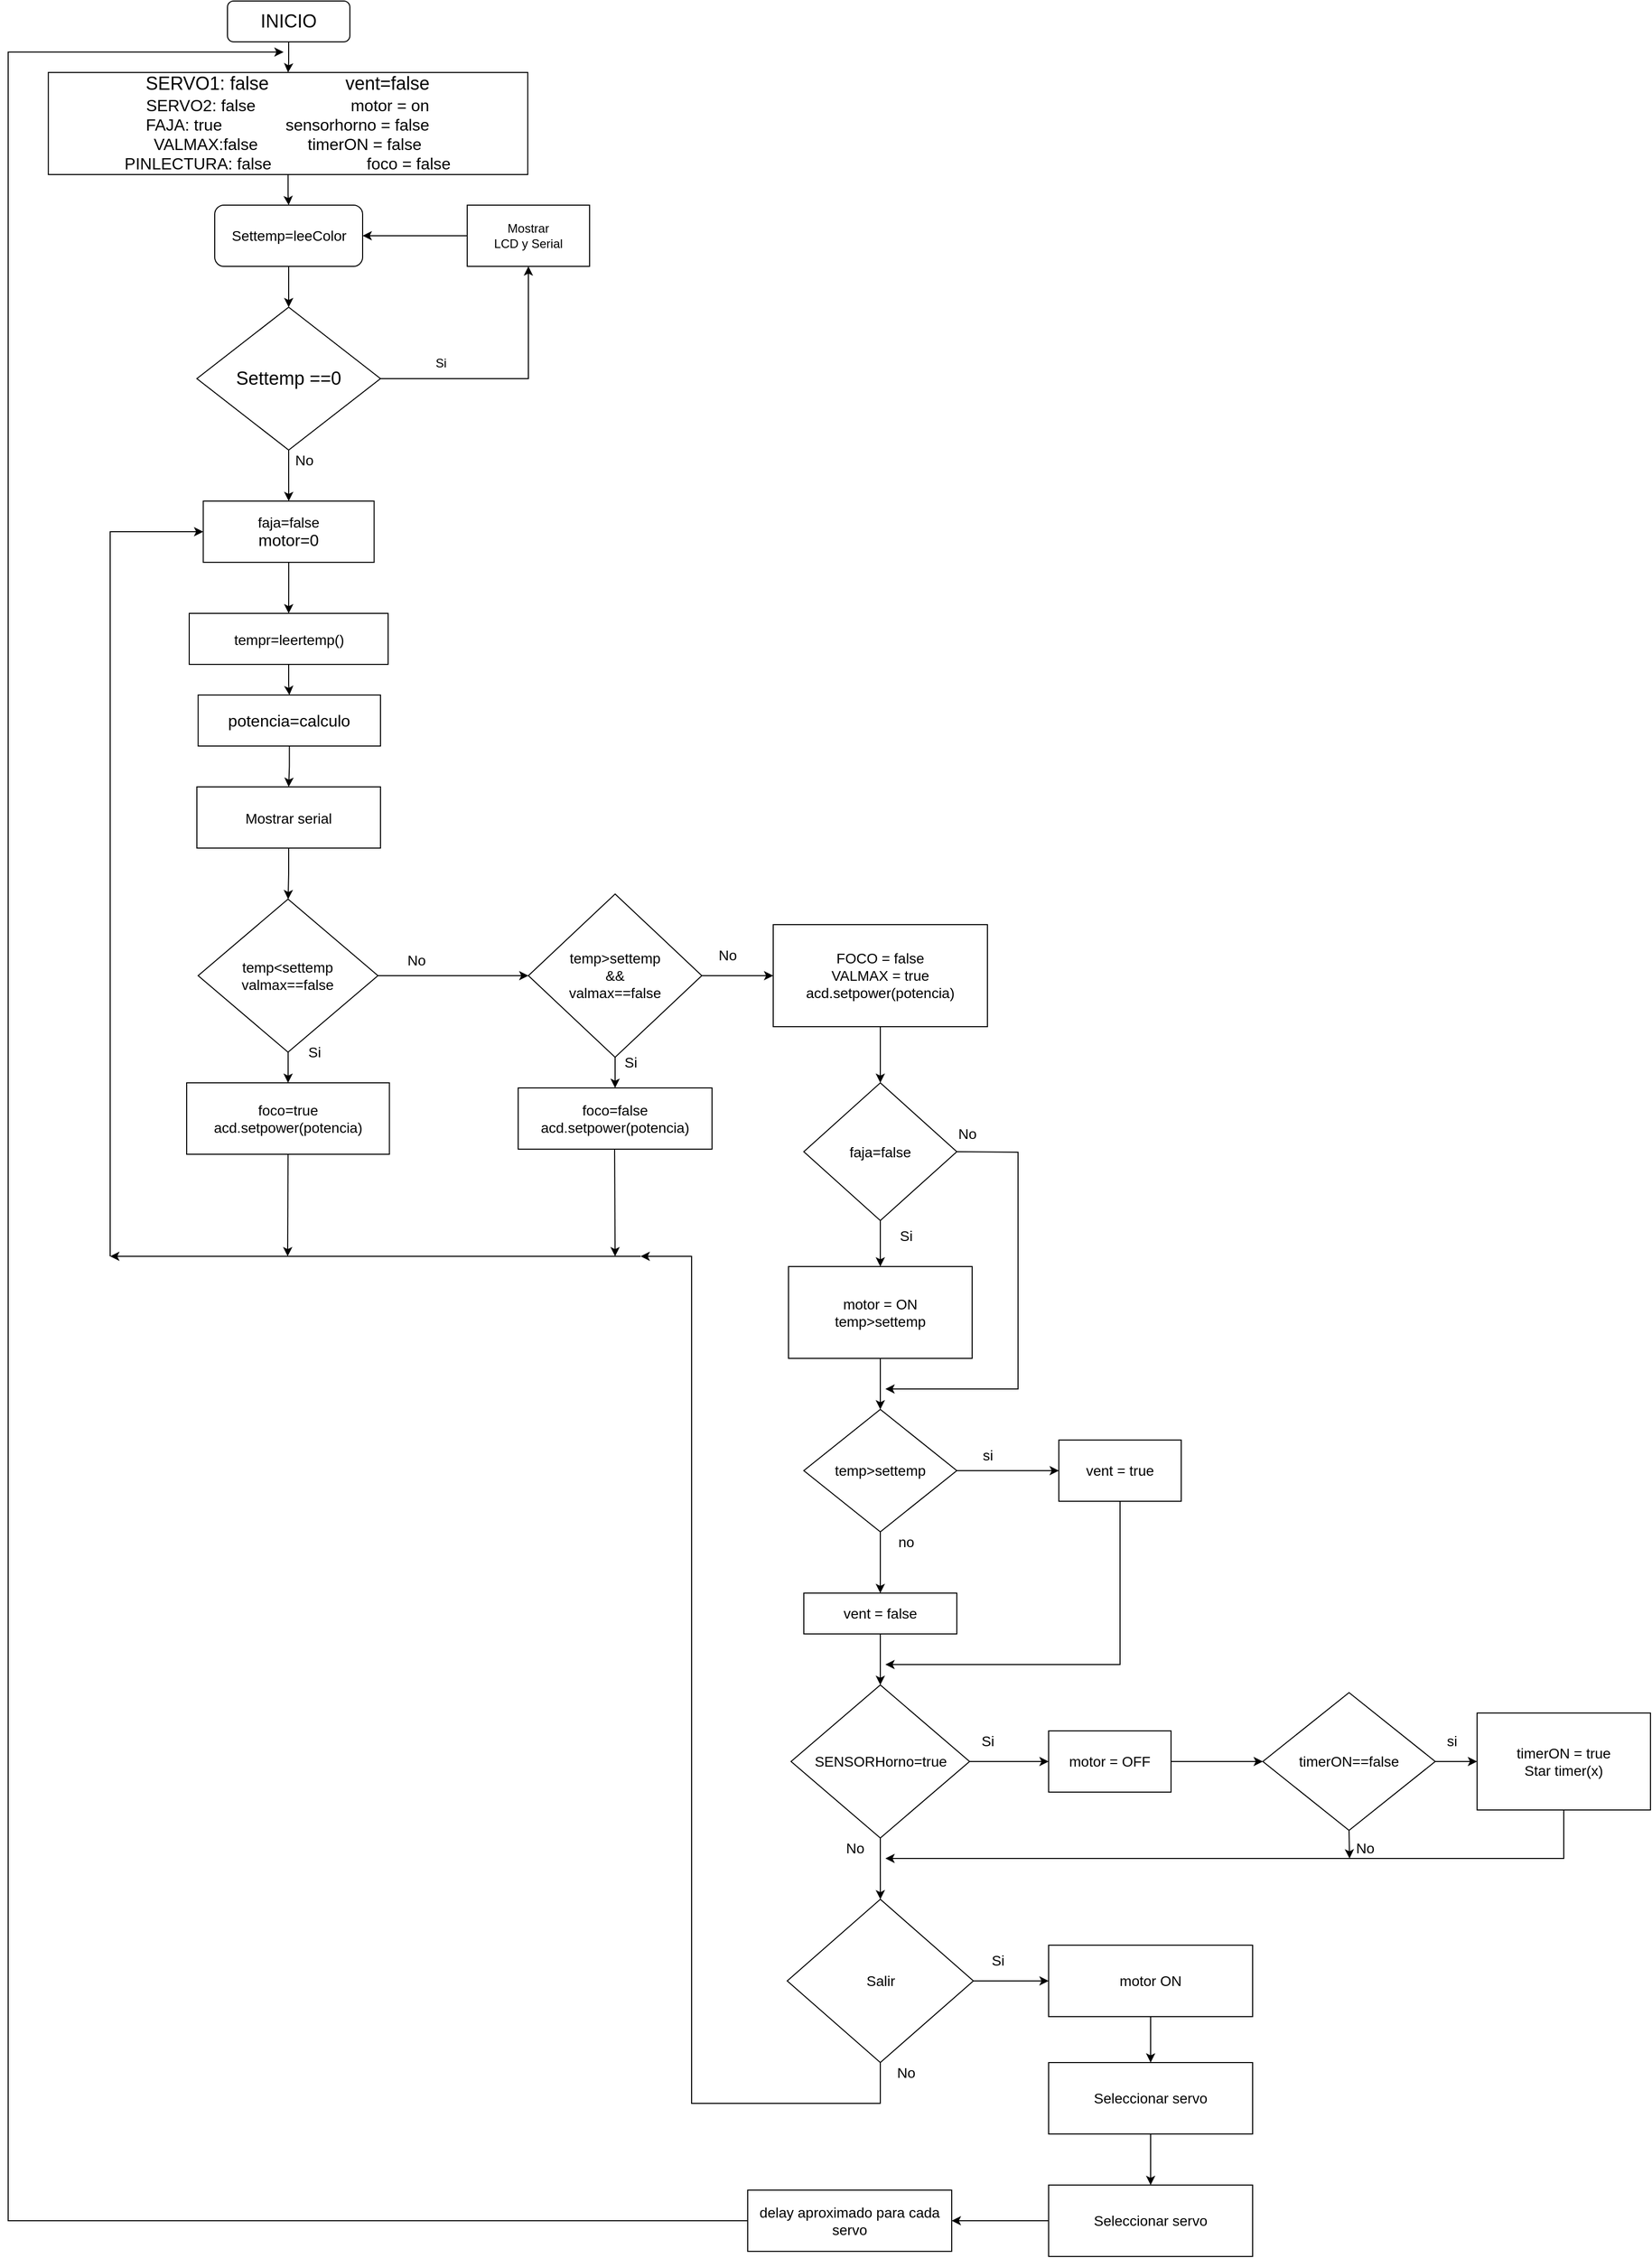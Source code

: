 <mxfile version="20.7.4" type="github">
  <diagram id="C5RBs43oDa-KdzZeNtuy" name="Page-1">
    <mxGraphModel dx="2920" dy="978" grid="1" gridSize="10" guides="1" tooltips="1" connect="1" arrows="1" fold="1" page="1" pageScale="1" pageWidth="827" pageHeight="1169" math="0" shadow="0">
      <root>
        <mxCell id="WIyWlLk6GJQsqaUBKTNV-0" />
        <mxCell id="WIyWlLk6GJQsqaUBKTNV-1" parent="WIyWlLk6GJQsqaUBKTNV-0" />
        <mxCell id="nm-F5k_453cfZgfedOA1-0" value="" style="edgeStyle=orthogonalEdgeStyle;rounded=0;orthogonalLoop=1;jettySize=auto;html=1;" edge="1" parent="WIyWlLk6GJQsqaUBKTNV-1" source="WIyWlLk6GJQsqaUBKTNV-3" target="rxqL98WyF1DrbrfzbTBV-0">
          <mxGeometry relative="1" as="geometry" />
        </mxCell>
        <mxCell id="WIyWlLk6GJQsqaUBKTNV-3" value="&lt;font style=&quot;font-size: 18px;&quot;&gt;INICIO &lt;/font&gt;" style="rounded=1;whiteSpace=wrap;html=1;fontSize=12;glass=0;strokeWidth=1;shadow=0;" parent="WIyWlLk6GJQsqaUBKTNV-1" vertex="1">
          <mxGeometry x="185" y="80" width="120" height="40" as="geometry" />
        </mxCell>
        <mxCell id="nm-F5k_453cfZgfedOA1-1" value="" style="edgeStyle=orthogonalEdgeStyle;rounded=0;orthogonalLoop=1;jettySize=auto;html=1;" edge="1" parent="WIyWlLk6GJQsqaUBKTNV-1" source="rxqL98WyF1DrbrfzbTBV-0" target="rxqL98WyF1DrbrfzbTBV-1">
          <mxGeometry relative="1" as="geometry" />
        </mxCell>
        <mxCell id="rxqL98WyF1DrbrfzbTBV-0" value="&lt;div&gt;&lt;font style=&quot;font-size: 18px;&quot;&gt;&lt;font style=&quot;font-size: 18px;&quot;&gt;SERVO1: false&lt;/font&gt; &amp;nbsp; &amp;nbsp; &amp;nbsp; &amp;nbsp; &amp;nbsp;&amp;nbsp; &amp;nbsp;&amp;nbsp; vent=false&lt;br&gt;&lt;/font&gt;&lt;/div&gt;&lt;div&gt;&lt;font size=&quot;3&quot;&gt;SERVO2: false&amp;nbsp;&amp;nbsp;&amp;nbsp;&amp;nbsp;&amp;nbsp;&amp;nbsp;&amp;nbsp;&amp;nbsp;&amp;nbsp;&amp;nbsp; &amp;nbsp;&amp;nbsp; &amp;nbsp;&amp;nbsp;&amp;nbsp;&amp;nbsp;&amp;nbsp;&amp;nbsp; motor = on &lt;br&gt;&lt;/font&gt;&lt;/div&gt;&lt;div&gt;&lt;font size=&quot;3&quot;&gt;FAJA: true&amp;nbsp;&amp;nbsp;&amp;nbsp;&amp;nbsp;&amp;nbsp;&amp;nbsp;&amp;nbsp;&amp;nbsp;&amp;nbsp;&amp;nbsp;&amp;nbsp;&amp;nbsp;&amp;nbsp; sensorhorno = false &lt;br&gt;&lt;/font&gt;&lt;/div&gt;&lt;div&gt;&lt;font size=&quot;3&quot;&gt;VALMAX:false&amp;nbsp; &amp;nbsp; &amp;nbsp; &amp;nbsp; &amp;nbsp;&amp;nbsp; timerON = false&lt;br&gt;&lt;/font&gt;&lt;/div&gt;&lt;div&gt;&lt;font size=&quot;3&quot;&gt;PINLECTURA: false&amp;nbsp;&amp;nbsp;&amp;nbsp;&amp;nbsp;&amp;nbsp;&amp;nbsp;&amp;nbsp;&amp;nbsp;&amp;nbsp;&amp;nbsp;&amp;nbsp;&amp;nbsp;&amp;nbsp;&amp;nbsp;&amp;nbsp;&amp;nbsp;&amp;nbsp;&amp;nbsp;&amp;nbsp;&amp;nbsp; foco = false&lt;br&gt;&lt;/font&gt;&lt;/div&gt;" style="rounded=0;whiteSpace=wrap;html=1;" parent="WIyWlLk6GJQsqaUBKTNV-1" vertex="1">
          <mxGeometry x="9.38" y="150" width="470" height="100" as="geometry" />
        </mxCell>
        <mxCell id="nm-F5k_453cfZgfedOA1-2" value="" style="edgeStyle=orthogonalEdgeStyle;rounded=0;orthogonalLoop=1;jettySize=auto;html=1;" edge="1" parent="WIyWlLk6GJQsqaUBKTNV-1" source="rxqL98WyF1DrbrfzbTBV-1" target="rxqL98WyF1DrbrfzbTBV-2">
          <mxGeometry relative="1" as="geometry" />
        </mxCell>
        <mxCell id="rxqL98WyF1DrbrfzbTBV-1" value="&lt;font style=&quot;font-size: 14px;&quot;&gt;Settemp=leeColor&lt;/font&gt;" style="rounded=1;whiteSpace=wrap;html=1;" parent="WIyWlLk6GJQsqaUBKTNV-1" vertex="1">
          <mxGeometry x="172.5" y="280" width="145" height="60" as="geometry" />
        </mxCell>
        <mxCell id="nm-F5k_453cfZgfedOA1-4" value="" style="edgeStyle=orthogonalEdgeStyle;rounded=0;orthogonalLoop=1;jettySize=auto;html=1;" edge="1" parent="WIyWlLk6GJQsqaUBKTNV-1" source="rxqL98WyF1DrbrfzbTBV-2" target="nm-F5k_453cfZgfedOA1-3">
          <mxGeometry relative="1" as="geometry" />
        </mxCell>
        <mxCell id="nm-F5k_453cfZgfedOA1-10" value="" style="edgeStyle=orthogonalEdgeStyle;rounded=0;orthogonalLoop=1;jettySize=auto;html=1;" edge="1" parent="WIyWlLk6GJQsqaUBKTNV-1" source="rxqL98WyF1DrbrfzbTBV-2" target="nm-F5k_453cfZgfedOA1-9">
          <mxGeometry relative="1" as="geometry" />
        </mxCell>
        <mxCell id="rxqL98WyF1DrbrfzbTBV-2" value="&lt;font style=&quot;font-size: 18px;&quot;&gt;Settemp ==0&lt;/font&gt;" style="rhombus;whiteSpace=wrap;html=1;" parent="WIyWlLk6GJQsqaUBKTNV-1" vertex="1">
          <mxGeometry x="155" y="380" width="180" height="140" as="geometry" />
        </mxCell>
        <mxCell id="nm-F5k_453cfZgfedOA1-7" value="" style="edgeStyle=orthogonalEdgeStyle;rounded=0;orthogonalLoop=1;jettySize=auto;html=1;" edge="1" parent="WIyWlLk6GJQsqaUBKTNV-1" source="nm-F5k_453cfZgfedOA1-3" target="rxqL98WyF1DrbrfzbTBV-1">
          <mxGeometry relative="1" as="geometry" />
        </mxCell>
        <mxCell id="nm-F5k_453cfZgfedOA1-3" value="&lt;div&gt;Mostrar &lt;br&gt;&lt;/div&gt;&lt;div&gt;LCD y Serial&lt;br&gt;&lt;/div&gt;" style="rounded=0;whiteSpace=wrap;html=1;" vertex="1" parent="WIyWlLk6GJQsqaUBKTNV-1">
          <mxGeometry x="420" y="280" width="120" height="60" as="geometry" />
        </mxCell>
        <mxCell id="nm-F5k_453cfZgfedOA1-8" value="Si" style="text;html=1;align=center;verticalAlign=middle;resizable=0;points=[];autosize=1;strokeColor=none;fillColor=none;" vertex="1" parent="WIyWlLk6GJQsqaUBKTNV-1">
          <mxGeometry x="379" y="420" width="30" height="30" as="geometry" />
        </mxCell>
        <mxCell id="nm-F5k_453cfZgfedOA1-14" value="" style="edgeStyle=orthogonalEdgeStyle;rounded=0;orthogonalLoop=1;jettySize=auto;html=1;fontSize=12;" edge="1" parent="WIyWlLk6GJQsqaUBKTNV-1" source="nm-F5k_453cfZgfedOA1-9" target="nm-F5k_453cfZgfedOA1-11">
          <mxGeometry relative="1" as="geometry" />
        </mxCell>
        <mxCell id="nm-F5k_453cfZgfedOA1-9" value="&lt;div&gt;&lt;font style=&quot;font-size: 14px;&quot;&gt;faja=false&lt;/font&gt;&lt;/div&gt;&lt;div&gt;&lt;font size=&quot;3&quot;&gt;motor=0&lt;/font&gt;&lt;/div&gt;" style="rounded=0;whiteSpace=wrap;html=1;" vertex="1" parent="WIyWlLk6GJQsqaUBKTNV-1">
          <mxGeometry x="161.25" y="570" width="167.5" height="60" as="geometry" />
        </mxCell>
        <mxCell id="nm-F5k_453cfZgfedOA1-15" value="" style="edgeStyle=orthogonalEdgeStyle;rounded=0;orthogonalLoop=1;jettySize=auto;html=1;fontSize=12;" edge="1" parent="WIyWlLk6GJQsqaUBKTNV-1" source="nm-F5k_453cfZgfedOA1-11" target="nm-F5k_453cfZgfedOA1-12">
          <mxGeometry relative="1" as="geometry" />
        </mxCell>
        <mxCell id="nm-F5k_453cfZgfedOA1-11" value="&lt;font style=&quot;font-size: 14px;&quot;&gt;tempr=leertemp()&lt;/font&gt;" style="rounded=0;whiteSpace=wrap;html=1;fontSize=18;" vertex="1" parent="WIyWlLk6GJQsqaUBKTNV-1">
          <mxGeometry x="147.5" y="680" width="195" height="50" as="geometry" />
        </mxCell>
        <mxCell id="nm-F5k_453cfZgfedOA1-16" value="" style="edgeStyle=orthogonalEdgeStyle;rounded=0;orthogonalLoop=1;jettySize=auto;html=1;fontSize=12;" edge="1" parent="WIyWlLk6GJQsqaUBKTNV-1" source="nm-F5k_453cfZgfedOA1-12" target="nm-F5k_453cfZgfedOA1-13">
          <mxGeometry relative="1" as="geometry" />
        </mxCell>
        <mxCell id="nm-F5k_453cfZgfedOA1-12" value="&lt;font size=&quot;3&quot;&gt;potencia=calculo&lt;/font&gt;" style="rounded=0;whiteSpace=wrap;html=1;fontSize=18;" vertex="1" parent="WIyWlLk6GJQsqaUBKTNV-1">
          <mxGeometry x="156.25" y="760" width="178.75" height="50" as="geometry" />
        </mxCell>
        <mxCell id="nm-F5k_453cfZgfedOA1-18" value="" style="edgeStyle=orthogonalEdgeStyle;rounded=0;orthogonalLoop=1;jettySize=auto;html=1;fontSize=14;" edge="1" parent="WIyWlLk6GJQsqaUBKTNV-1" source="nm-F5k_453cfZgfedOA1-13" target="nm-F5k_453cfZgfedOA1-17">
          <mxGeometry relative="1" as="geometry" />
        </mxCell>
        <mxCell id="nm-F5k_453cfZgfedOA1-13" value="&lt;font style=&quot;font-size: 14px;&quot;&gt;Mostrar serial&lt;/font&gt;" style="rounded=0;whiteSpace=wrap;html=1;fontSize=18;" vertex="1" parent="WIyWlLk6GJQsqaUBKTNV-1">
          <mxGeometry x="155" y="850" width="180" height="60" as="geometry" />
        </mxCell>
        <mxCell id="nm-F5k_453cfZgfedOA1-20" value="" style="edgeStyle=orthogonalEdgeStyle;rounded=0;orthogonalLoop=1;jettySize=auto;html=1;fontSize=14;" edge="1" parent="WIyWlLk6GJQsqaUBKTNV-1" source="nm-F5k_453cfZgfedOA1-17" target="nm-F5k_453cfZgfedOA1-19">
          <mxGeometry relative="1" as="geometry" />
        </mxCell>
        <mxCell id="nm-F5k_453cfZgfedOA1-22" value="" style="edgeStyle=orthogonalEdgeStyle;rounded=0;orthogonalLoop=1;jettySize=auto;html=1;fontSize=14;" edge="1" parent="WIyWlLk6GJQsqaUBKTNV-1" source="nm-F5k_453cfZgfedOA1-17" target="nm-F5k_453cfZgfedOA1-21">
          <mxGeometry relative="1" as="geometry" />
        </mxCell>
        <mxCell id="nm-F5k_453cfZgfedOA1-17" value="&lt;div&gt;temp&amp;lt;settemp&lt;/div&gt;&lt;div&gt;valmax==false&lt;br&gt;&lt;/div&gt;" style="rhombus;whiteSpace=wrap;html=1;fontSize=14;" vertex="1" parent="WIyWlLk6GJQsqaUBKTNV-1">
          <mxGeometry x="156.25" y="960" width="176.25" height="150" as="geometry" />
        </mxCell>
        <mxCell id="nm-F5k_453cfZgfedOA1-19" value="&lt;div&gt;foco=true &lt;br&gt;&lt;/div&gt;&lt;div&gt;acd.setpower(potencia)&lt;br&gt;&lt;/div&gt;" style="rounded=0;whiteSpace=wrap;html=1;fontSize=14;" vertex="1" parent="WIyWlLk6GJQsqaUBKTNV-1">
          <mxGeometry x="145" y="1140" width="198.75" height="70" as="geometry" />
        </mxCell>
        <mxCell id="nm-F5k_453cfZgfedOA1-24" value="" style="edgeStyle=orthogonalEdgeStyle;rounded=0;orthogonalLoop=1;jettySize=auto;html=1;fontSize=14;" edge="1" parent="WIyWlLk6GJQsqaUBKTNV-1" source="nm-F5k_453cfZgfedOA1-21" target="nm-F5k_453cfZgfedOA1-23">
          <mxGeometry relative="1" as="geometry" />
        </mxCell>
        <mxCell id="nm-F5k_453cfZgfedOA1-32" value="" style="edgeStyle=orthogonalEdgeStyle;rounded=0;orthogonalLoop=1;jettySize=auto;html=1;fontSize=14;" edge="1" parent="WIyWlLk6GJQsqaUBKTNV-1" source="nm-F5k_453cfZgfedOA1-21" target="nm-F5k_453cfZgfedOA1-25">
          <mxGeometry relative="1" as="geometry" />
        </mxCell>
        <mxCell id="nm-F5k_453cfZgfedOA1-21" value="&lt;div&gt;temp&amp;gt;settemp&lt;/div&gt;&lt;div&gt;&amp;amp;&amp;amp;&lt;/div&gt;&lt;div&gt;valmax==false&lt;br&gt;&lt;/div&gt;" style="rhombus;whiteSpace=wrap;html=1;fontSize=14;" vertex="1" parent="WIyWlLk6GJQsqaUBKTNV-1">
          <mxGeometry x="480" y="955" width="170" height="160" as="geometry" />
        </mxCell>
        <mxCell id="nm-F5k_453cfZgfedOA1-23" value="&lt;div&gt;foco=false&lt;/div&gt;&lt;div&gt;acd.setpower(potencia)&lt;br&gt;&lt;/div&gt;" style="rounded=0;whiteSpace=wrap;html=1;fontSize=14;" vertex="1" parent="WIyWlLk6GJQsqaUBKTNV-1">
          <mxGeometry x="470" y="1145" width="190" height="60" as="geometry" />
        </mxCell>
        <mxCell id="nm-F5k_453cfZgfedOA1-33" value="" style="edgeStyle=orthogonalEdgeStyle;rounded=0;orthogonalLoop=1;jettySize=auto;html=1;fontSize=14;" edge="1" parent="WIyWlLk6GJQsqaUBKTNV-1" source="nm-F5k_453cfZgfedOA1-25" target="nm-F5k_453cfZgfedOA1-28">
          <mxGeometry relative="1" as="geometry" />
        </mxCell>
        <mxCell id="nm-F5k_453cfZgfedOA1-25" value="&lt;div&gt;FOCO = false &lt;br&gt;&lt;/div&gt;&lt;div&gt;VALMAX = true&lt;br&gt;&lt;/div&gt;&lt;div&gt;acd.setpower(potencia)&lt;br&gt;&lt;/div&gt;" style="rounded=0;whiteSpace=wrap;html=1;fontSize=14;" vertex="1" parent="WIyWlLk6GJQsqaUBKTNV-1">
          <mxGeometry x="720" y="985" width="210" height="100" as="geometry" />
        </mxCell>
        <mxCell id="nm-F5k_453cfZgfedOA1-45" value="" style="edgeStyle=orthogonalEdgeStyle;rounded=0;orthogonalLoop=1;jettySize=auto;html=1;fontSize=14;" edge="1" parent="WIyWlLk6GJQsqaUBKTNV-1" source="nm-F5k_453cfZgfedOA1-26" target="nm-F5k_453cfZgfedOA1-44">
          <mxGeometry relative="1" as="geometry" />
        </mxCell>
        <mxCell id="nm-F5k_453cfZgfedOA1-49" value="" style="edgeStyle=orthogonalEdgeStyle;rounded=0;orthogonalLoop=1;jettySize=auto;html=1;fontSize=14;" edge="1" parent="WIyWlLk6GJQsqaUBKTNV-1" source="nm-F5k_453cfZgfedOA1-26" target="nm-F5k_453cfZgfedOA1-48">
          <mxGeometry relative="1" as="geometry" />
        </mxCell>
        <mxCell id="nm-F5k_453cfZgfedOA1-26" value="temp&amp;gt;settemp" style="rhombus;whiteSpace=wrap;html=1;fontSize=14;" vertex="1" parent="WIyWlLk6GJQsqaUBKTNV-1">
          <mxGeometry x="750" y="1460" width="150" height="120" as="geometry" />
        </mxCell>
        <mxCell id="nm-F5k_453cfZgfedOA1-35" value="" style="edgeStyle=orthogonalEdgeStyle;rounded=0;orthogonalLoop=1;jettySize=auto;html=1;fontSize=14;" edge="1" parent="WIyWlLk6GJQsqaUBKTNV-1" source="nm-F5k_453cfZgfedOA1-28" target="nm-F5k_453cfZgfedOA1-34">
          <mxGeometry relative="1" as="geometry" />
        </mxCell>
        <mxCell id="nm-F5k_453cfZgfedOA1-28" value="faja=false" style="rhombus;whiteSpace=wrap;html=1;fontSize=14;" vertex="1" parent="WIyWlLk6GJQsqaUBKTNV-1">
          <mxGeometry x="750" y="1140" width="150" height="135" as="geometry" />
        </mxCell>
        <mxCell id="nm-F5k_453cfZgfedOA1-31" value="No" style="text;html=1;align=center;verticalAlign=middle;resizable=0;points=[];autosize=1;strokeColor=none;fillColor=none;fontSize=14;" vertex="1" parent="WIyWlLk6GJQsqaUBKTNV-1">
          <mxGeometry x="240" y="515" width="40" height="30" as="geometry" />
        </mxCell>
        <mxCell id="nm-F5k_453cfZgfedOA1-36" value="" style="edgeStyle=orthogonalEdgeStyle;rounded=0;orthogonalLoop=1;jettySize=auto;html=1;fontSize=14;" edge="1" parent="WIyWlLk6GJQsqaUBKTNV-1" source="nm-F5k_453cfZgfedOA1-34" target="nm-F5k_453cfZgfedOA1-26">
          <mxGeometry relative="1" as="geometry" />
        </mxCell>
        <mxCell id="nm-F5k_453cfZgfedOA1-34" value="&lt;div&gt;motor = ON&lt;/div&gt;&lt;div&gt;temp&amp;gt;settemp&lt;br&gt;&lt;/div&gt;" style="rounded=0;whiteSpace=wrap;html=1;fontSize=14;" vertex="1" parent="WIyWlLk6GJQsqaUBKTNV-1">
          <mxGeometry x="735" y="1320" width="180" height="90" as="geometry" />
        </mxCell>
        <mxCell id="nm-F5k_453cfZgfedOA1-43" value="" style="endArrow=classic;html=1;rounded=0;fontSize=14;exitX=1;exitY=0.5;exitDx=0;exitDy=0;" edge="1" parent="WIyWlLk6GJQsqaUBKTNV-1" source="nm-F5k_453cfZgfedOA1-28">
          <mxGeometry width="50" height="50" relative="1" as="geometry">
            <mxPoint x="920" y="1270" as="sourcePoint" />
            <mxPoint x="830" y="1440" as="targetPoint" />
            <Array as="points">
              <mxPoint x="960" y="1208" />
              <mxPoint x="960" y="1440" />
            </Array>
          </mxGeometry>
        </mxCell>
        <mxCell id="nm-F5k_453cfZgfedOA1-47" value="" style="edgeStyle=orthogonalEdgeStyle;rounded=0;orthogonalLoop=1;jettySize=auto;html=1;fontSize=14;" edge="1" parent="WIyWlLk6GJQsqaUBKTNV-1" source="nm-F5k_453cfZgfedOA1-44" target="nm-F5k_453cfZgfedOA1-46">
          <mxGeometry relative="1" as="geometry" />
        </mxCell>
        <mxCell id="nm-F5k_453cfZgfedOA1-44" value="vent = false" style="rounded=0;whiteSpace=wrap;html=1;fontSize=14;" vertex="1" parent="WIyWlLk6GJQsqaUBKTNV-1">
          <mxGeometry x="750" y="1640" width="150" height="40" as="geometry" />
        </mxCell>
        <mxCell id="nm-F5k_453cfZgfedOA1-61" value="" style="edgeStyle=orthogonalEdgeStyle;rounded=0;orthogonalLoop=1;jettySize=auto;html=1;fontSize=14;" edge="1" parent="WIyWlLk6GJQsqaUBKTNV-1" source="nm-F5k_453cfZgfedOA1-46" target="nm-F5k_453cfZgfedOA1-59">
          <mxGeometry relative="1" as="geometry" />
        </mxCell>
        <mxCell id="nm-F5k_453cfZgfedOA1-62" value="" style="edgeStyle=orthogonalEdgeStyle;rounded=0;orthogonalLoop=1;jettySize=auto;html=1;fontSize=14;" edge="1" parent="WIyWlLk6GJQsqaUBKTNV-1" source="nm-F5k_453cfZgfedOA1-46" target="nm-F5k_453cfZgfedOA1-60">
          <mxGeometry relative="1" as="geometry" />
        </mxCell>
        <mxCell id="nm-F5k_453cfZgfedOA1-46" value="SENSORHorno=true " style="rhombus;whiteSpace=wrap;html=1;fontSize=14;" vertex="1" parent="WIyWlLk6GJQsqaUBKTNV-1">
          <mxGeometry x="737.5" y="1730" width="175" height="150" as="geometry" />
        </mxCell>
        <mxCell id="nm-F5k_453cfZgfedOA1-48" value="vent = true" style="rounded=0;whiteSpace=wrap;html=1;fontSize=14;" vertex="1" parent="WIyWlLk6GJQsqaUBKTNV-1">
          <mxGeometry x="1000" y="1490" width="120" height="60" as="geometry" />
        </mxCell>
        <mxCell id="nm-F5k_453cfZgfedOA1-50" value="" style="endArrow=classic;html=1;rounded=0;fontSize=14;exitX=0.5;exitY=1;exitDx=0;exitDy=0;" edge="1" parent="WIyWlLk6GJQsqaUBKTNV-1" source="nm-F5k_453cfZgfedOA1-48">
          <mxGeometry width="50" height="50" relative="1" as="geometry">
            <mxPoint x="1080" y="1700" as="sourcePoint" />
            <mxPoint x="830" y="1710" as="targetPoint" />
            <Array as="points">
              <mxPoint x="1060" y="1710" />
            </Array>
          </mxGeometry>
        </mxCell>
        <mxCell id="nm-F5k_453cfZgfedOA1-51" value="si" style="text;html=1;align=center;verticalAlign=middle;resizable=0;points=[];autosize=1;strokeColor=none;fillColor=none;fontSize=14;" vertex="1" parent="WIyWlLk6GJQsqaUBKTNV-1">
          <mxGeometry x="915" y="1490" width="30" height="30" as="geometry" />
        </mxCell>
        <mxCell id="nm-F5k_453cfZgfedOA1-52" value="no" style="text;html=1;align=center;verticalAlign=middle;resizable=0;points=[];autosize=1;strokeColor=none;fillColor=none;fontSize=14;" vertex="1" parent="WIyWlLk6GJQsqaUBKTNV-1">
          <mxGeometry x="830" y="1575" width="40" height="30" as="geometry" />
        </mxCell>
        <mxCell id="nm-F5k_453cfZgfedOA1-53" value="No" style="text;html=1;align=center;verticalAlign=middle;resizable=0;points=[];autosize=1;strokeColor=none;fillColor=none;fontSize=14;" vertex="1" parent="WIyWlLk6GJQsqaUBKTNV-1">
          <mxGeometry x="890" y="1175" width="40" height="30" as="geometry" />
        </mxCell>
        <mxCell id="nm-F5k_453cfZgfedOA1-54" value="Si " style="text;html=1;align=center;verticalAlign=middle;resizable=0;points=[];autosize=1;strokeColor=none;fillColor=none;fontSize=14;" vertex="1" parent="WIyWlLk6GJQsqaUBKTNV-1">
          <mxGeometry x="830" y="1275" width="40" height="30" as="geometry" />
        </mxCell>
        <mxCell id="nm-F5k_453cfZgfedOA1-55" value="No" style="text;html=1;align=center;verticalAlign=middle;resizable=0;points=[];autosize=1;strokeColor=none;fillColor=none;fontSize=14;" vertex="1" parent="WIyWlLk6GJQsqaUBKTNV-1">
          <mxGeometry x="655" y="1000" width="40" height="30" as="geometry" />
        </mxCell>
        <mxCell id="nm-F5k_453cfZgfedOA1-56" value="Si" style="text;html=1;align=center;verticalAlign=middle;resizable=0;points=[];autosize=1;strokeColor=none;fillColor=none;fontSize=14;" vertex="1" parent="WIyWlLk6GJQsqaUBKTNV-1">
          <mxGeometry x="560" y="1105" width="40" height="30" as="geometry" />
        </mxCell>
        <mxCell id="nm-F5k_453cfZgfedOA1-57" value="Si" style="text;html=1;align=center;verticalAlign=middle;resizable=0;points=[];autosize=1;strokeColor=none;fillColor=none;fontSize=14;" vertex="1" parent="WIyWlLk6GJQsqaUBKTNV-1">
          <mxGeometry x="250" y="1095" width="40" height="30" as="geometry" />
        </mxCell>
        <mxCell id="nm-F5k_453cfZgfedOA1-58" value="No" style="text;html=1;align=center;verticalAlign=middle;resizable=0;points=[];autosize=1;strokeColor=none;fillColor=none;fontSize=14;" vertex="1" parent="WIyWlLk6GJQsqaUBKTNV-1">
          <mxGeometry x="350" y="1005" width="40" height="30" as="geometry" />
        </mxCell>
        <mxCell id="nm-F5k_453cfZgfedOA1-64" value="" style="edgeStyle=orthogonalEdgeStyle;rounded=0;orthogonalLoop=1;jettySize=auto;html=1;fontSize=14;" edge="1" parent="WIyWlLk6GJQsqaUBKTNV-1" source="nm-F5k_453cfZgfedOA1-59" target="nm-F5k_453cfZgfedOA1-63">
          <mxGeometry relative="1" as="geometry" />
        </mxCell>
        <mxCell id="nm-F5k_453cfZgfedOA1-59" value="motor = OFF" style="rounded=0;whiteSpace=wrap;html=1;fontSize=14;" vertex="1" parent="WIyWlLk6GJQsqaUBKTNV-1">
          <mxGeometry x="990" y="1775" width="120" height="60" as="geometry" />
        </mxCell>
        <mxCell id="nm-F5k_453cfZgfedOA1-77" value="" style="edgeStyle=orthogonalEdgeStyle;rounded=0;orthogonalLoop=1;jettySize=auto;html=1;fontSize=14;" edge="1" parent="WIyWlLk6GJQsqaUBKTNV-1" source="nm-F5k_453cfZgfedOA1-60" target="nm-F5k_453cfZgfedOA1-74">
          <mxGeometry relative="1" as="geometry" />
        </mxCell>
        <mxCell id="nm-F5k_453cfZgfedOA1-60" value="Salir" style="rhombus;whiteSpace=wrap;html=1;fontSize=14;" vertex="1" parent="WIyWlLk6GJQsqaUBKTNV-1">
          <mxGeometry x="733.75" y="1940" width="182.5" height="160" as="geometry" />
        </mxCell>
        <mxCell id="nm-F5k_453cfZgfedOA1-66" value="" style="edgeStyle=orthogonalEdgeStyle;rounded=0;orthogonalLoop=1;jettySize=auto;html=1;fontSize=14;" edge="1" parent="WIyWlLk6GJQsqaUBKTNV-1" source="nm-F5k_453cfZgfedOA1-63" target="nm-F5k_453cfZgfedOA1-65">
          <mxGeometry relative="1" as="geometry" />
        </mxCell>
        <mxCell id="nm-F5k_453cfZgfedOA1-63" value="timerON==false" style="rhombus;whiteSpace=wrap;html=1;fontSize=14;" vertex="1" parent="WIyWlLk6GJQsqaUBKTNV-1">
          <mxGeometry x="1200" y="1737.5" width="169" height="135" as="geometry" />
        </mxCell>
        <mxCell id="nm-F5k_453cfZgfedOA1-65" value="&lt;div&gt;timerON = true&lt;/div&gt;&lt;div&gt;Star timer(x)&lt;br&gt;&lt;/div&gt;" style="rounded=0;whiteSpace=wrap;html=1;fontSize=14;" vertex="1" parent="WIyWlLk6GJQsqaUBKTNV-1">
          <mxGeometry x="1410" y="1757.5" width="170" height="95" as="geometry" />
        </mxCell>
        <mxCell id="nm-F5k_453cfZgfedOA1-67" value="" style="endArrow=classic;html=1;rounded=0;fontSize=14;exitX=0.5;exitY=1;exitDx=0;exitDy=0;" edge="1" parent="WIyWlLk6GJQsqaUBKTNV-1" source="nm-F5k_453cfZgfedOA1-65">
          <mxGeometry width="50" height="50" relative="1" as="geometry">
            <mxPoint x="1530" y="1920" as="sourcePoint" />
            <mxPoint x="830" y="1900" as="targetPoint" />
            <Array as="points">
              <mxPoint x="1495" y="1900" />
            </Array>
          </mxGeometry>
        </mxCell>
        <mxCell id="nm-F5k_453cfZgfedOA1-69" value="" style="endArrow=classic;html=1;rounded=0;fontSize=14;exitX=0.5;exitY=1;exitDx=0;exitDy=0;" edge="1" parent="WIyWlLk6GJQsqaUBKTNV-1" source="nm-F5k_453cfZgfedOA1-63">
          <mxGeometry width="50" height="50" relative="1" as="geometry">
            <mxPoint x="1230" y="1970" as="sourcePoint" />
            <mxPoint x="1285" y="1900" as="targetPoint" />
          </mxGeometry>
        </mxCell>
        <mxCell id="nm-F5k_453cfZgfedOA1-70" value="si" style="text;html=1;align=center;verticalAlign=middle;resizable=0;points=[];autosize=1;strokeColor=none;fillColor=none;fontSize=14;" vertex="1" parent="WIyWlLk6GJQsqaUBKTNV-1">
          <mxGeometry x="1370" y="1770" width="30" height="30" as="geometry" />
        </mxCell>
        <mxCell id="nm-F5k_453cfZgfedOA1-71" value="No" style="text;html=1;align=center;verticalAlign=middle;resizable=0;points=[];autosize=1;strokeColor=none;fillColor=none;fontSize=14;" vertex="1" parent="WIyWlLk6GJQsqaUBKTNV-1">
          <mxGeometry x="1280" y="1875" width="40" height="30" as="geometry" />
        </mxCell>
        <mxCell id="nm-F5k_453cfZgfedOA1-72" value="Si" style="text;html=1;align=center;verticalAlign=middle;resizable=0;points=[];autosize=1;strokeColor=none;fillColor=none;fontSize=14;" vertex="1" parent="WIyWlLk6GJQsqaUBKTNV-1">
          <mxGeometry x="910" y="1770" width="40" height="30" as="geometry" />
        </mxCell>
        <mxCell id="nm-F5k_453cfZgfedOA1-73" value="No" style="text;html=1;align=center;verticalAlign=middle;resizable=0;points=[];autosize=1;strokeColor=none;fillColor=none;fontSize=14;" vertex="1" parent="WIyWlLk6GJQsqaUBKTNV-1">
          <mxGeometry x="780" y="1875" width="40" height="30" as="geometry" />
        </mxCell>
        <mxCell id="nm-F5k_453cfZgfedOA1-78" value="" style="edgeStyle=orthogonalEdgeStyle;rounded=0;orthogonalLoop=1;jettySize=auto;html=1;fontSize=14;" edge="1" parent="WIyWlLk6GJQsqaUBKTNV-1" source="nm-F5k_453cfZgfedOA1-74" target="nm-F5k_453cfZgfedOA1-75">
          <mxGeometry relative="1" as="geometry" />
        </mxCell>
        <mxCell id="nm-F5k_453cfZgfedOA1-74" value="motor ON" style="rounded=0;whiteSpace=wrap;html=1;fontSize=14;" vertex="1" parent="WIyWlLk6GJQsqaUBKTNV-1">
          <mxGeometry x="990" y="1985" width="200" height="70" as="geometry" />
        </mxCell>
        <mxCell id="nm-F5k_453cfZgfedOA1-80" style="edgeStyle=orthogonalEdgeStyle;rounded=0;orthogonalLoop=1;jettySize=auto;html=1;fontSize=14;" edge="1" parent="WIyWlLk6GJQsqaUBKTNV-1" source="nm-F5k_453cfZgfedOA1-75" target="nm-F5k_453cfZgfedOA1-79">
          <mxGeometry relative="1" as="geometry" />
        </mxCell>
        <mxCell id="nm-F5k_453cfZgfedOA1-75" value="Seleccionar servo" style="rounded=0;whiteSpace=wrap;html=1;fontSize=14;" vertex="1" parent="WIyWlLk6GJQsqaUBKTNV-1">
          <mxGeometry x="990" y="2100" width="200" height="70" as="geometry" />
        </mxCell>
        <mxCell id="nm-F5k_453cfZgfedOA1-76" value="delay aproximado para cada servo" style="rounded=0;whiteSpace=wrap;html=1;fontSize=14;" vertex="1" parent="WIyWlLk6GJQsqaUBKTNV-1">
          <mxGeometry x="695" y="2225" width="200" height="60" as="geometry" />
        </mxCell>
        <mxCell id="nm-F5k_453cfZgfedOA1-83" value="" style="edgeStyle=orthogonalEdgeStyle;rounded=0;orthogonalLoop=1;jettySize=auto;html=1;fontSize=14;" edge="1" parent="WIyWlLk6GJQsqaUBKTNV-1" source="nm-F5k_453cfZgfedOA1-79" target="nm-F5k_453cfZgfedOA1-76">
          <mxGeometry relative="1" as="geometry" />
        </mxCell>
        <mxCell id="nm-F5k_453cfZgfedOA1-79" value="Seleccionar servo" style="rounded=0;whiteSpace=wrap;html=1;fontSize=14;" vertex="1" parent="WIyWlLk6GJQsqaUBKTNV-1">
          <mxGeometry x="990" y="2220" width="200" height="70" as="geometry" />
        </mxCell>
        <mxCell id="nm-F5k_453cfZgfedOA1-84" value="" style="endArrow=classic;html=1;rounded=0;fontSize=14;exitX=0;exitY=0.5;exitDx=0;exitDy=0;" edge="1" parent="WIyWlLk6GJQsqaUBKTNV-1" source="nm-F5k_453cfZgfedOA1-76">
          <mxGeometry width="50" height="50" relative="1" as="geometry">
            <mxPoint x="690" y="2250" as="sourcePoint" />
            <mxPoint x="240" y="130" as="targetPoint" />
            <Array as="points">
              <mxPoint x="-30" y="2255" />
              <mxPoint x="-30" y="1770" />
              <mxPoint x="-30" y="1100" />
              <mxPoint x="-30" y="130" />
            </Array>
          </mxGeometry>
        </mxCell>
        <mxCell id="nm-F5k_453cfZgfedOA1-85" value="" style="endArrow=classic;html=1;rounded=0;fontSize=14;" edge="1" parent="WIyWlLk6GJQsqaUBKTNV-1">
          <mxGeometry width="50" height="50" relative="1" as="geometry">
            <mxPoint x="590" y="1310" as="sourcePoint" />
            <mxPoint x="70" y="1310" as="targetPoint" />
          </mxGeometry>
        </mxCell>
        <mxCell id="nm-F5k_453cfZgfedOA1-86" value="" style="endArrow=classic;html=1;rounded=0;fontSize=14;exitX=0.5;exitY=1;exitDx=0;exitDy=0;" edge="1" parent="WIyWlLk6GJQsqaUBKTNV-1" source="nm-F5k_453cfZgfedOA1-19">
          <mxGeometry width="50" height="50" relative="1" as="geometry">
            <mxPoint x="270" y="1270" as="sourcePoint" />
            <mxPoint x="244" y="1310" as="targetPoint" />
          </mxGeometry>
        </mxCell>
        <mxCell id="nm-F5k_453cfZgfedOA1-87" value="" style="endArrow=classic;html=1;rounded=0;fontSize=14;" edge="1" parent="WIyWlLk6GJQsqaUBKTNV-1">
          <mxGeometry x="-1" y="78" width="50" height="50" relative="1" as="geometry">
            <mxPoint x="564.52" y="1205" as="sourcePoint" />
            <mxPoint x="565" y="1310" as="targetPoint" />
            <mxPoint x="-28" y="-60" as="offset" />
          </mxGeometry>
        </mxCell>
        <mxCell id="nm-F5k_453cfZgfedOA1-88" value="" style="endArrow=classic;html=1;rounded=0;fontSize=14;exitX=0.5;exitY=1;exitDx=0;exitDy=0;" edge="1" parent="WIyWlLk6GJQsqaUBKTNV-1" source="nm-F5k_453cfZgfedOA1-60">
          <mxGeometry width="50" height="50" relative="1" as="geometry">
            <mxPoint x="670" y="2040" as="sourcePoint" />
            <mxPoint x="590" y="1310" as="targetPoint" />
            <Array as="points">
              <mxPoint x="825" y="2140" />
              <mxPoint x="640" y="2140" />
              <mxPoint x="640" y="1650" />
              <mxPoint x="640" y="1310" />
            </Array>
          </mxGeometry>
        </mxCell>
        <mxCell id="nm-F5k_453cfZgfedOA1-89" value="" style="endArrow=classic;html=1;rounded=0;fontSize=14;entryX=0;entryY=0.5;entryDx=0;entryDy=0;" edge="1" parent="WIyWlLk6GJQsqaUBKTNV-1" target="nm-F5k_453cfZgfedOA1-9">
          <mxGeometry width="50" height="50" relative="1" as="geometry">
            <mxPoint x="70" y="1310" as="sourcePoint" />
            <mxPoint x="110" y="630" as="targetPoint" />
            <Array as="points">
              <mxPoint x="70" y="600" />
            </Array>
          </mxGeometry>
        </mxCell>
        <mxCell id="nm-F5k_453cfZgfedOA1-90" value="Si" style="text;html=1;align=center;verticalAlign=middle;resizable=0;points=[];autosize=1;strokeColor=none;fillColor=none;fontSize=14;" vertex="1" parent="WIyWlLk6GJQsqaUBKTNV-1">
          <mxGeometry x="920" y="1985" width="40" height="30" as="geometry" />
        </mxCell>
        <mxCell id="nm-F5k_453cfZgfedOA1-91" value="No" style="text;html=1;align=center;verticalAlign=middle;resizable=0;points=[];autosize=1;strokeColor=none;fillColor=none;fontSize=14;" vertex="1" parent="WIyWlLk6GJQsqaUBKTNV-1">
          <mxGeometry x="830" y="2095" width="40" height="30" as="geometry" />
        </mxCell>
      </root>
    </mxGraphModel>
  </diagram>
</mxfile>
